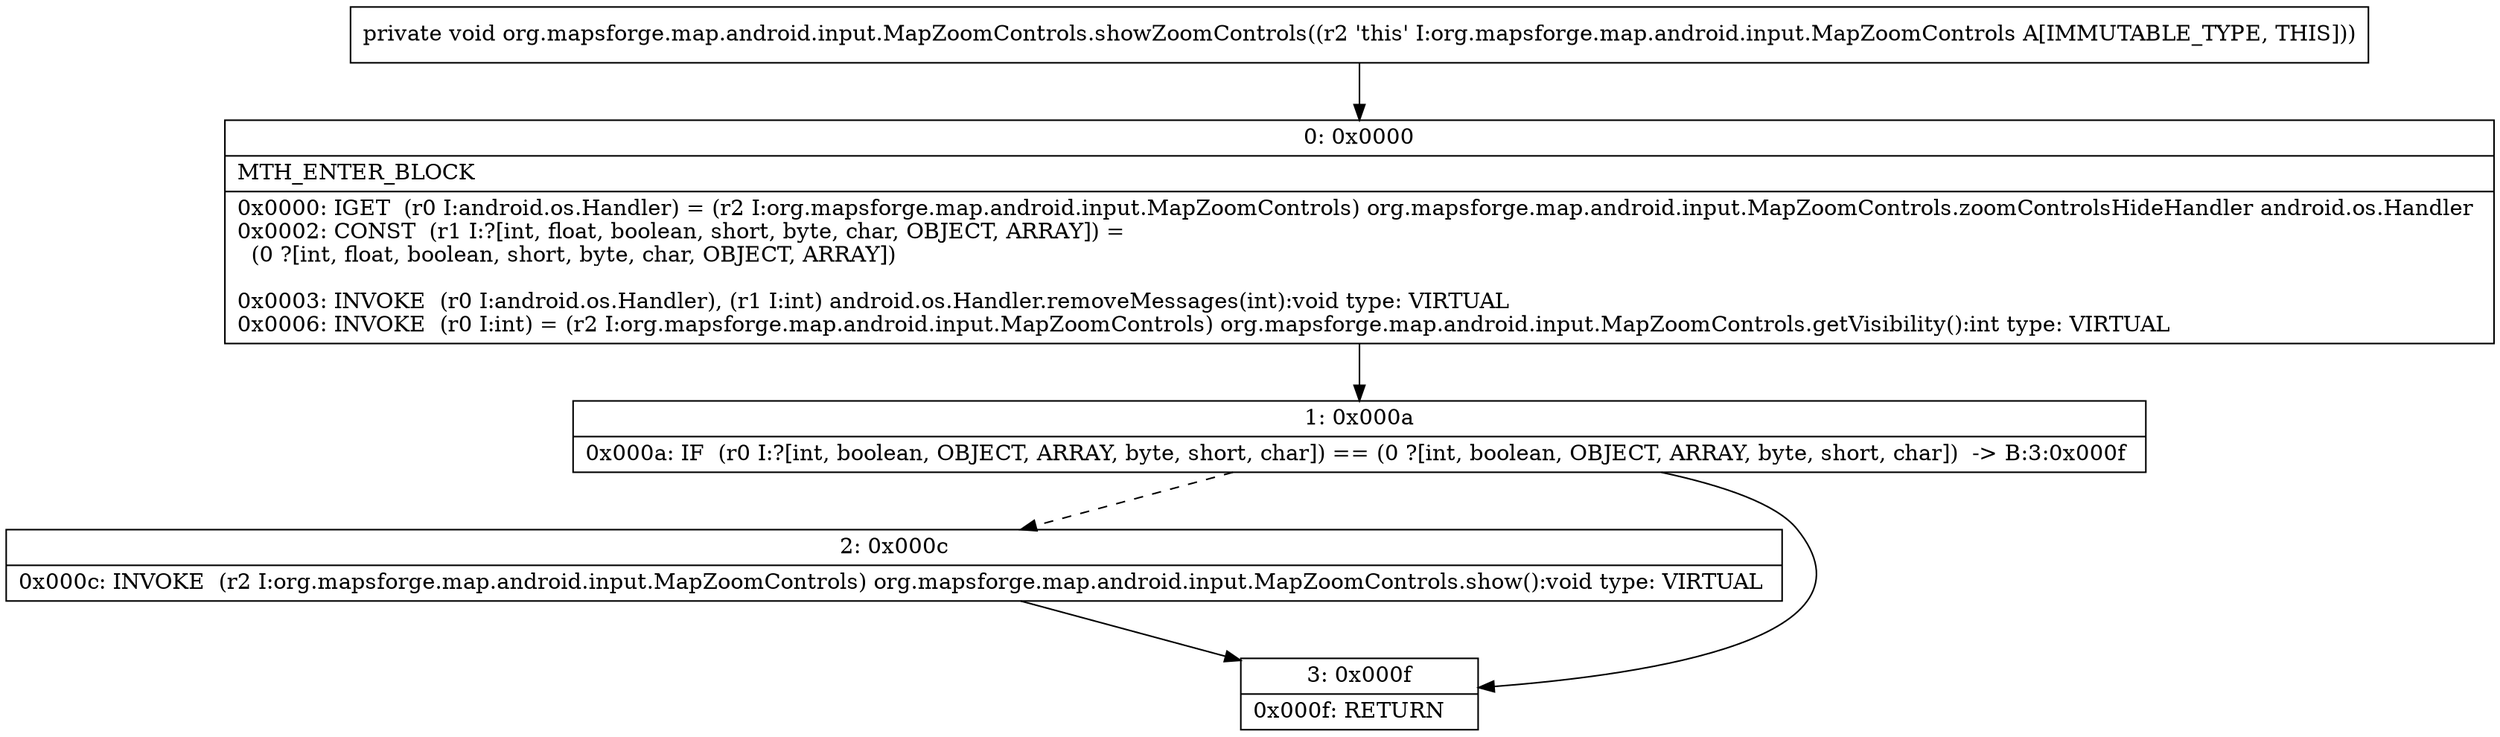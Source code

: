 digraph "CFG fororg.mapsforge.map.android.input.MapZoomControls.showZoomControls()V" {
Node_0 [shape=record,label="{0\:\ 0x0000|MTH_ENTER_BLOCK\l|0x0000: IGET  (r0 I:android.os.Handler) = (r2 I:org.mapsforge.map.android.input.MapZoomControls) org.mapsforge.map.android.input.MapZoomControls.zoomControlsHideHandler android.os.Handler \l0x0002: CONST  (r1 I:?[int, float, boolean, short, byte, char, OBJECT, ARRAY]) = \l  (0 ?[int, float, boolean, short, byte, char, OBJECT, ARRAY])\l \l0x0003: INVOKE  (r0 I:android.os.Handler), (r1 I:int) android.os.Handler.removeMessages(int):void type: VIRTUAL \l0x0006: INVOKE  (r0 I:int) = (r2 I:org.mapsforge.map.android.input.MapZoomControls) org.mapsforge.map.android.input.MapZoomControls.getVisibility():int type: VIRTUAL \l}"];
Node_1 [shape=record,label="{1\:\ 0x000a|0x000a: IF  (r0 I:?[int, boolean, OBJECT, ARRAY, byte, short, char]) == (0 ?[int, boolean, OBJECT, ARRAY, byte, short, char])  \-\> B:3:0x000f \l}"];
Node_2 [shape=record,label="{2\:\ 0x000c|0x000c: INVOKE  (r2 I:org.mapsforge.map.android.input.MapZoomControls) org.mapsforge.map.android.input.MapZoomControls.show():void type: VIRTUAL \l}"];
Node_3 [shape=record,label="{3\:\ 0x000f|0x000f: RETURN   \l}"];
MethodNode[shape=record,label="{private void org.mapsforge.map.android.input.MapZoomControls.showZoomControls((r2 'this' I:org.mapsforge.map.android.input.MapZoomControls A[IMMUTABLE_TYPE, THIS])) }"];
MethodNode -> Node_0;
Node_0 -> Node_1;
Node_1 -> Node_2[style=dashed];
Node_1 -> Node_3;
Node_2 -> Node_3;
}

